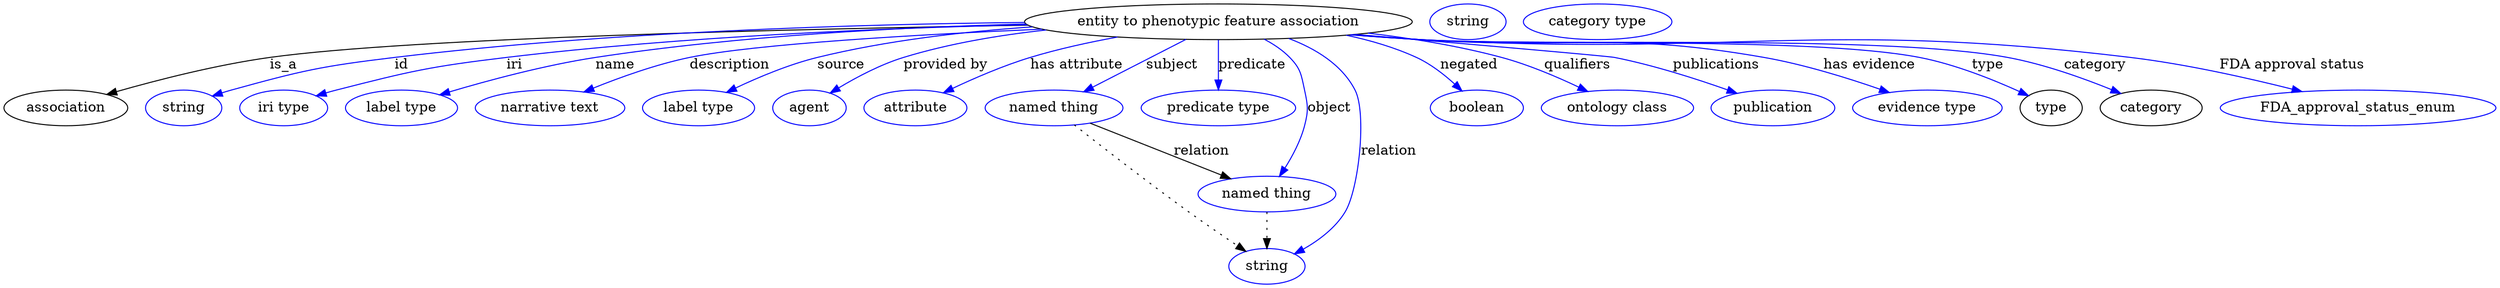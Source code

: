 digraph {
	graph [bb="0,0,2514.5,283"];
	node [label="\N"];
	"entity to phenotypic feature association"	[height=0.5,
		label="entity to phenotypic feature association",
		pos="1226.4,265",
		width=5.4342];
	association	[height=0.5,
		pos="62.394,178",
		width=1.7332];
	"entity to phenotypic feature association" -> association	[label=is_a,
		lp="282.39,221.5",
		pos="e,103.74,191.65 1034.3,261.56 798.09,257.76 410.95,248.7 268.39,229 214.84,221.6 154.93,206.23 113.58,194.47"];
	id	[color=blue,
		height=0.5,
		label=string,
		pos="181.39,178",
		width=1.0652];
	"entity to phenotypic feature association" -> id	[color=blue,
		label=id,
		lp="401.39,221.5",
		pos="e,210.37,190.01 1030.7,264.32 861.66,262.56 611.14,255.07 394.39,229 320.14,220.07 301.49,215.87 229.39,196 226.28,195.14 223.08,\
194.18 219.88,193.17",
		style=solid];
	iri	[color=blue,
		height=0.5,
		label="iri type",
		pos="282.39,178",
		width=1.2277];
	"entity to phenotypic feature association" -> iri	[color=blue,
		label=iri,
		lp="515.39,221.5",
		pos="e,315.29,190.23 1033.5,261.97 888.39,258.67 684.84,250.23 507.39,229 430.11,219.75 410.81,215.26 335.39,196 332.02,195.14 328.54,\
194.18 325.05,193.17",
		style=solid];
	name	[color=blue,
		height=0.5,
		label="label type",
		pos="401.39,178",
		width=1.5707];
	"entity to phenotypic feature association" -> name	[color=blue,
		label=name,
		lp="617.39,221.5",
		pos="e,439.98,191.23 1032,262.84 907.19,259.72 741.99,251.16 597.39,229 546.19,221.15 488.93,205.75 449.58,194.1",
		style=solid];
	description	[color=blue,
		height=0.5,
		label="narrative text",
		pos="551.39,178",
		width=2.0943];
	"entity to phenotypic feature association" -> description	[color=blue,
		label=description,
		lp="732.89,221.5",
		pos="e,585.69,194.17 1048.2,257.57 919.8,251.95 758.14,242.54 692.39,229 658.83,222.09 622.41,209.02 594.99,197.98",
		style=solid];
	source	[color=blue,
		height=0.5,
		label="label type",
		pos="701.39,178",
		width=1.5707];
	"entity to phenotypic feature association" -> source	[color=blue,
		label=source,
		lp="845.39,221.5",
		pos="e,729.64,193.7 1038.7,259.84 969.61,255.16 891.22,246.13 821.39,229 792.69,221.96 761.95,209.04 738.77,198.1",
		style=solid];
	"provided by"	[color=blue,
		height=0.5,
		label=agent,
		pos="813.39,178",
		width=1.0291];
	"entity to phenotypic feature association" -> "provided by"	[color=blue,
		label="provided by",
		lp="950.89,221.5",
		pos="e,834.28,192.95 1052.4,256.69 1004.9,251.52 954.07,242.98 908.39,229 885.33,221.94 861.3,209.24 843.18,198.4",
		style=solid];
	"has attribute"	[color=blue,
		height=0.5,
		label=attribute,
		pos="920.39,178",
		width=1.4443];
	"entity to phenotypic feature association" -> "has attribute"	[color=blue,
		label="has attribute",
		lp="1083.4,221.5",
		pos="e,948.8,193.38 1124.3,249.55 1095.6,244.31 1064.5,237.52 1036.4,229 1009.4,220.81 980.25,208.23 957.92,197.73",
		style=solid];
	subject	[color=blue,
		height=0.5,
		label="named thing",
		pos="1060.4,178",
		width=1.9318];
	"entity to phenotypic feature association" -> subject	[color=blue,
		label=subject,
		lp="1179.4,221.5",
		pos="e,1090.3,194.33 1193.6,247.21 1166.5,233.32 1127.9,213.58 1099.3,198.9",
		style=solid];
	predicate	[color=blue,
		height=0.5,
		label="predicate type",
		pos="1226.4,178",
		width=2.1665];
	"entity to phenotypic feature association" -> predicate	[color=blue,
		label=predicate,
		lp="1260.4,221.5",
		pos="e,1226.4,196.18 1226.4,246.8 1226.4,235.16 1226.4,219.55 1226.4,206.24",
		style=solid];
	object	[color=blue,
		height=0.5,
		label="named thing",
		pos="1275.4,91",
		width=1.9318];
	"entity to phenotypic feature association" -> object	[color=blue,
		label=object,
		lp="1338.4,178",
		pos="e,1288,108.84 1272.6,247.45 1281.9,242.56 1291.1,236.47 1298.4,229 1309.6,217.46 1310,211.75 1313.4,196 1316.8,180.36 1317.4,175.48 \
1313.4,160 1309.4,144.84 1301.3,129.47 1293.5,117.19",
		style=solid];
	relation	[color=blue,
		height=0.5,
		label=string,
		pos="1275.4,18",
		width=1.0652];
	"entity to phenotypic feature association" -> relation	[color=blue,
		label=relation,
		lp="1398.4,134.5",
		pos="e,1303.1,30.524 1297.5,248.1 1324.1,238.07 1351.1,221.9 1364.4,196 1376.3,172.75 1368.3,95.992 1354.4,73 1344.6,56.709 1327.7,44.187 \
1312.1,35.322",
		style=solid];
	negated	[color=blue,
		height=0.5,
		label=boolean,
		pos="1487.4,178",
		width=1.2999];
	"entity to phenotypic feature association" -> negated	[color=blue,
		label=negated,
		lp="1479.4,221.5",
		pos="e,1472.4,195.09 1355.5,251.43 1379.7,246.3 1404.4,239.1 1426.4,229 1440.6,222.48 1454.3,211.82 1465.1,202.01",
		style=solid];
	qualifiers	[color=blue,
		height=0.5,
		label="ontology class",
		pos="1628.4,178",
		width=2.1304];
	"entity to phenotypic feature association" -> qualifiers	[color=blue,
		label=qualifiers,
		lp="1588.9,221.5",
		pos="e,1598.7,194.6 1377.9,253.6 1421.8,248.41 1469.4,240.63 1512.4,229 1539.1,221.78 1567.6,209.55 1589.7,199",
		style=solid];
	publications	[color=blue,
		height=0.5,
		label=publication,
		pos="1785.4,178",
		width=1.7332];
	"entity to phenotypic feature association" -> publications	[color=blue,
		label=publications,
		lp="1728.4,221.5",
		pos="e,1749.4,192.81 1364.8,252.24 1477.8,242.59 1619.8,230.3 1626.4,229 1665.3,221.27 1708.2,207.47 1739.6,196.33",
		style=solid];
	"has evidence"	[color=blue,
		height=0.5,
		label="evidence type",
		pos="1941.4,178",
		width=2.0943];
	"entity to phenotypic feature association" -> "has evidence"	[color=blue,
		label="has evidence",
		lp="1882.9,221.5",
		pos="e,1903,193.52 1363.1,252.08 1385.9,250.26 1409.3,248.49 1431.4,247 1584.6,236.65 1625.1,255.46 1776.4,229 1816.6,221.97 1860.8,208.23 \
1893.3,196.94",
		style=solid];
	type	[height=0.5,
		pos="2066.4,178",
		width=0.86659];
	"entity to phenotypic feature association" -> type	[color=blue,
		label=type,
		lp="2002.4,221.5",
		pos="e,2043.5,190.32 1361.1,251.92 1384.5,250.08 1408.7,248.35 1431.4,247 1542.8,240.39 1823.8,250.1 1933.4,229 1969.2,222.11 2008,206.5 \
2034.4,194.54",
		style=solid];
	category	[height=0.5,
		pos="2167.4,178",
		width=1.4263];
	"entity to phenotypic feature association" -> category	[color=blue,
		label=category,
		lp="2110.9,221.5",
		pos="e,2136.7,192.62 1360.6,251.86 1384.2,250.02 1408.5,248.3 1431.4,247 1562.6,239.57 1893.2,252.69 2022.4,229 2059,222.29 2098.8,208.02 \
2127.5,196.43",
		style=solid];
	"FDA approval status"	[color=blue,
		height=0.5,
		label=FDA_approval_status_enum,
		pos="2375.4,178",
		width=3.8635];
	"entity to phenotypic feature association" -> "FDA approval status"	[color=blue,
		label="FDA approval status",
		lp="2308.9,221.5",
		pos="e,2319,194.46 1359.7,251.82 1383.6,249.96 1408.2,248.25 1431.4,247 1748.8,229.86 1830.8,267.08 2146.4,229 2201.9,222.3 2263.8,208.39 \
2309.2,196.93",
		style=solid];
	subject -> object	[label=relation,
		lp="1209.4,134.5",
		pos="e,1238.7,106.49 1096.9,162.58 1133.4,148.14 1189.7,125.87 1229.3,110.22"];
	subject -> relation	[pos="e,1254.1,33.137 1080.9,160.8 1107.3,140.04 1154.7,103.14 1196.4,73 1212.5,61.361 1230.8,48.817 1245.7,38.752",
		style=dotted];
	object -> relation	[pos="e,1275.4,36.029 1275.4,72.813 1275.4,64.789 1275.4,55.047 1275.4,46.069",
		style=dotted];
	association_type	[color=blue,
		height=0.5,
		label=string,
		pos="1478.4,265",
		width=1.0652];
	association_category	[color=blue,
		height=0.5,
		label="category type",
		pos="1609.4,265",
		width=2.0762];
}

